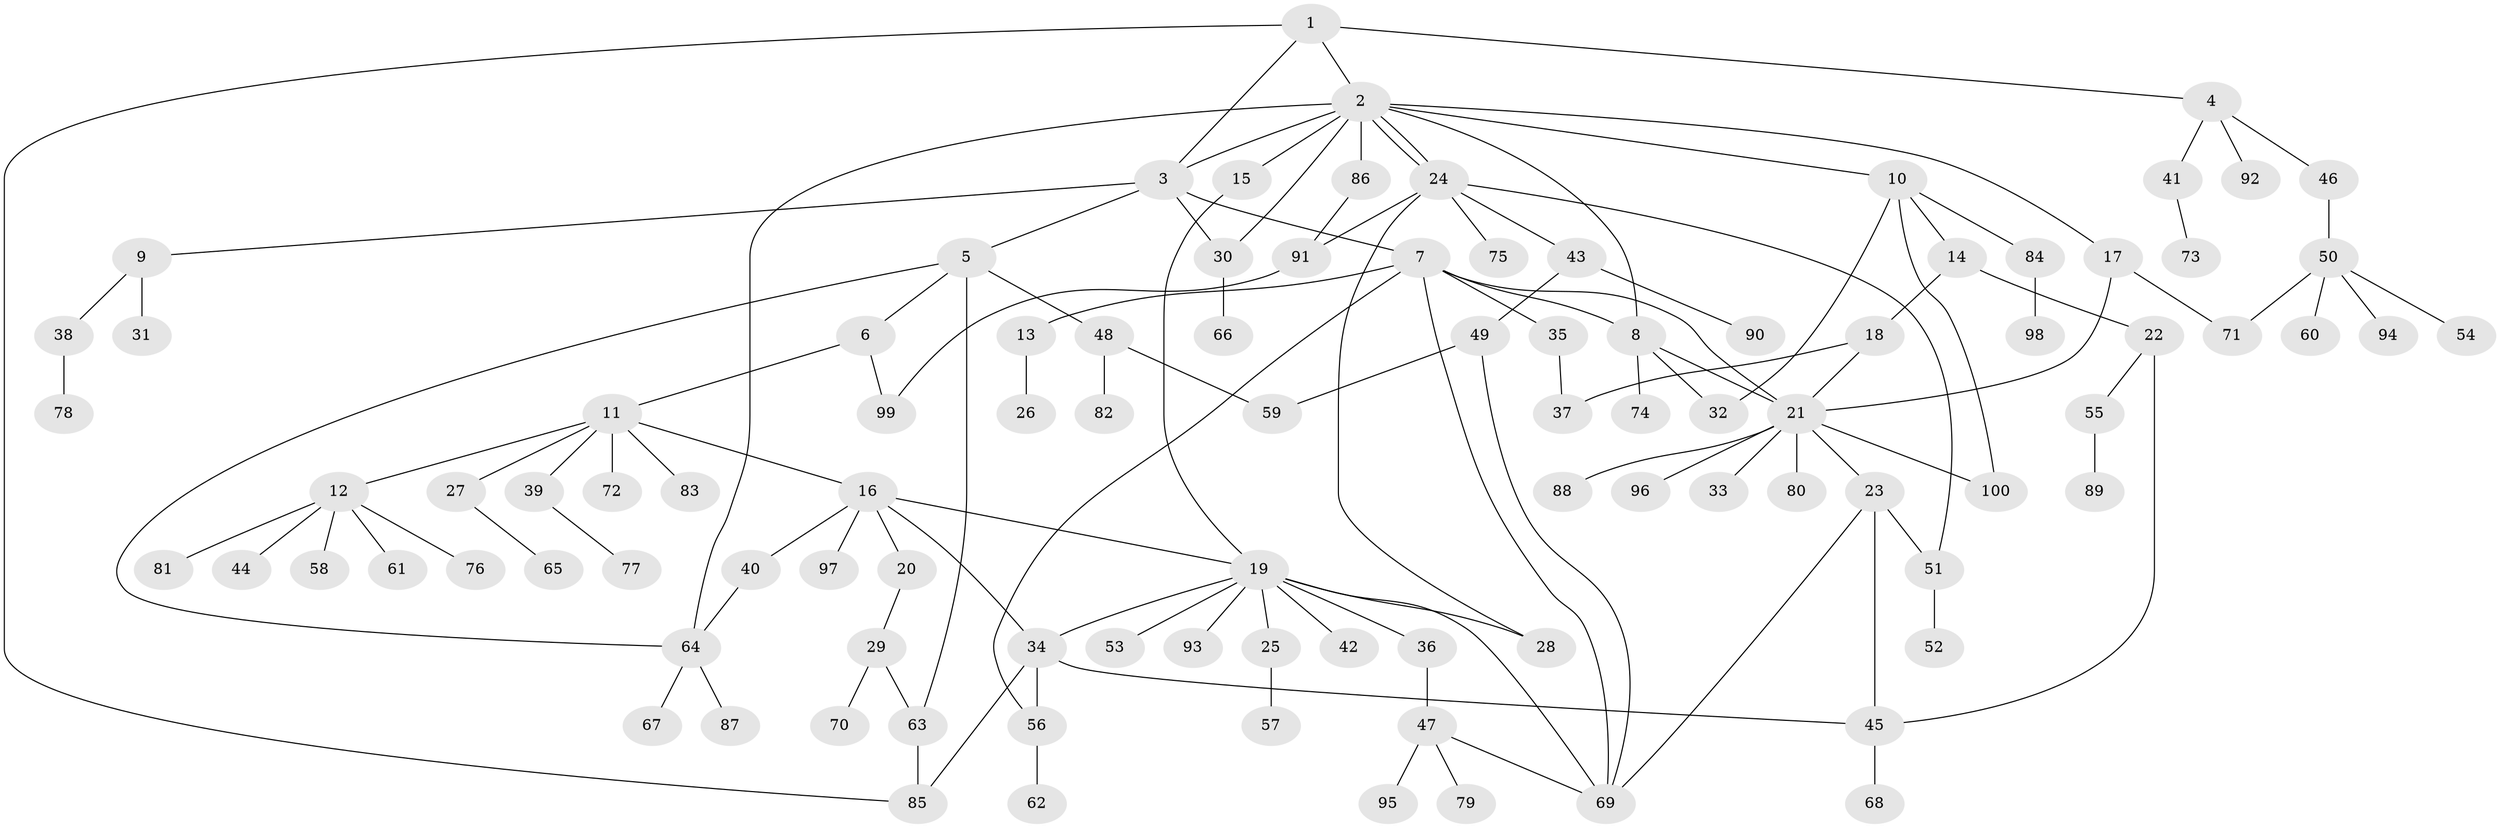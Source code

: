// Generated by graph-tools (version 1.1) at 2025/38/02/21/25 10:38:54]
// undirected, 100 vertices, 129 edges
graph export_dot {
graph [start="1"]
  node [color=gray90,style=filled];
  1;
  2;
  3;
  4;
  5;
  6;
  7;
  8;
  9;
  10;
  11;
  12;
  13;
  14;
  15;
  16;
  17;
  18;
  19;
  20;
  21;
  22;
  23;
  24;
  25;
  26;
  27;
  28;
  29;
  30;
  31;
  32;
  33;
  34;
  35;
  36;
  37;
  38;
  39;
  40;
  41;
  42;
  43;
  44;
  45;
  46;
  47;
  48;
  49;
  50;
  51;
  52;
  53;
  54;
  55;
  56;
  57;
  58;
  59;
  60;
  61;
  62;
  63;
  64;
  65;
  66;
  67;
  68;
  69;
  70;
  71;
  72;
  73;
  74;
  75;
  76;
  77;
  78;
  79;
  80;
  81;
  82;
  83;
  84;
  85;
  86;
  87;
  88;
  89;
  90;
  91;
  92;
  93;
  94;
  95;
  96;
  97;
  98;
  99;
  100;
  1 -- 2;
  1 -- 3;
  1 -- 4;
  1 -- 85;
  2 -- 3;
  2 -- 8;
  2 -- 10;
  2 -- 15;
  2 -- 17;
  2 -- 24;
  2 -- 24;
  2 -- 30;
  2 -- 64;
  2 -- 86;
  3 -- 5;
  3 -- 7;
  3 -- 9;
  3 -- 30;
  4 -- 41;
  4 -- 46;
  4 -- 92;
  5 -- 6;
  5 -- 48;
  5 -- 63;
  5 -- 64;
  6 -- 11;
  6 -- 99;
  7 -- 8;
  7 -- 13;
  7 -- 21;
  7 -- 35;
  7 -- 56;
  7 -- 69;
  8 -- 21;
  8 -- 32;
  8 -- 74;
  9 -- 31;
  9 -- 38;
  10 -- 14;
  10 -- 32;
  10 -- 84;
  10 -- 100;
  11 -- 12;
  11 -- 16;
  11 -- 27;
  11 -- 39;
  11 -- 72;
  11 -- 83;
  12 -- 44;
  12 -- 58;
  12 -- 61;
  12 -- 76;
  12 -- 81;
  13 -- 26;
  14 -- 18;
  14 -- 22;
  15 -- 19;
  16 -- 19;
  16 -- 20;
  16 -- 34;
  16 -- 40;
  16 -- 97;
  17 -- 21;
  17 -- 71;
  18 -- 21;
  18 -- 37;
  19 -- 25;
  19 -- 28;
  19 -- 34;
  19 -- 36;
  19 -- 42;
  19 -- 53;
  19 -- 69;
  19 -- 93;
  20 -- 29;
  21 -- 23;
  21 -- 33;
  21 -- 80;
  21 -- 88;
  21 -- 96;
  21 -- 100;
  22 -- 45;
  22 -- 55;
  23 -- 45;
  23 -- 51;
  23 -- 69;
  24 -- 28;
  24 -- 43;
  24 -- 51;
  24 -- 75;
  24 -- 91;
  25 -- 57;
  27 -- 65;
  29 -- 63;
  29 -- 70;
  30 -- 66;
  34 -- 45;
  34 -- 56;
  34 -- 85;
  35 -- 37;
  36 -- 47;
  38 -- 78;
  39 -- 77;
  40 -- 64;
  41 -- 73;
  43 -- 49;
  43 -- 90;
  45 -- 68;
  46 -- 50;
  47 -- 69;
  47 -- 79;
  47 -- 95;
  48 -- 59;
  48 -- 82;
  49 -- 59;
  49 -- 69;
  50 -- 54;
  50 -- 60;
  50 -- 71;
  50 -- 94;
  51 -- 52;
  55 -- 89;
  56 -- 62;
  63 -- 85;
  64 -- 67;
  64 -- 87;
  84 -- 98;
  86 -- 91;
  91 -- 99;
}
